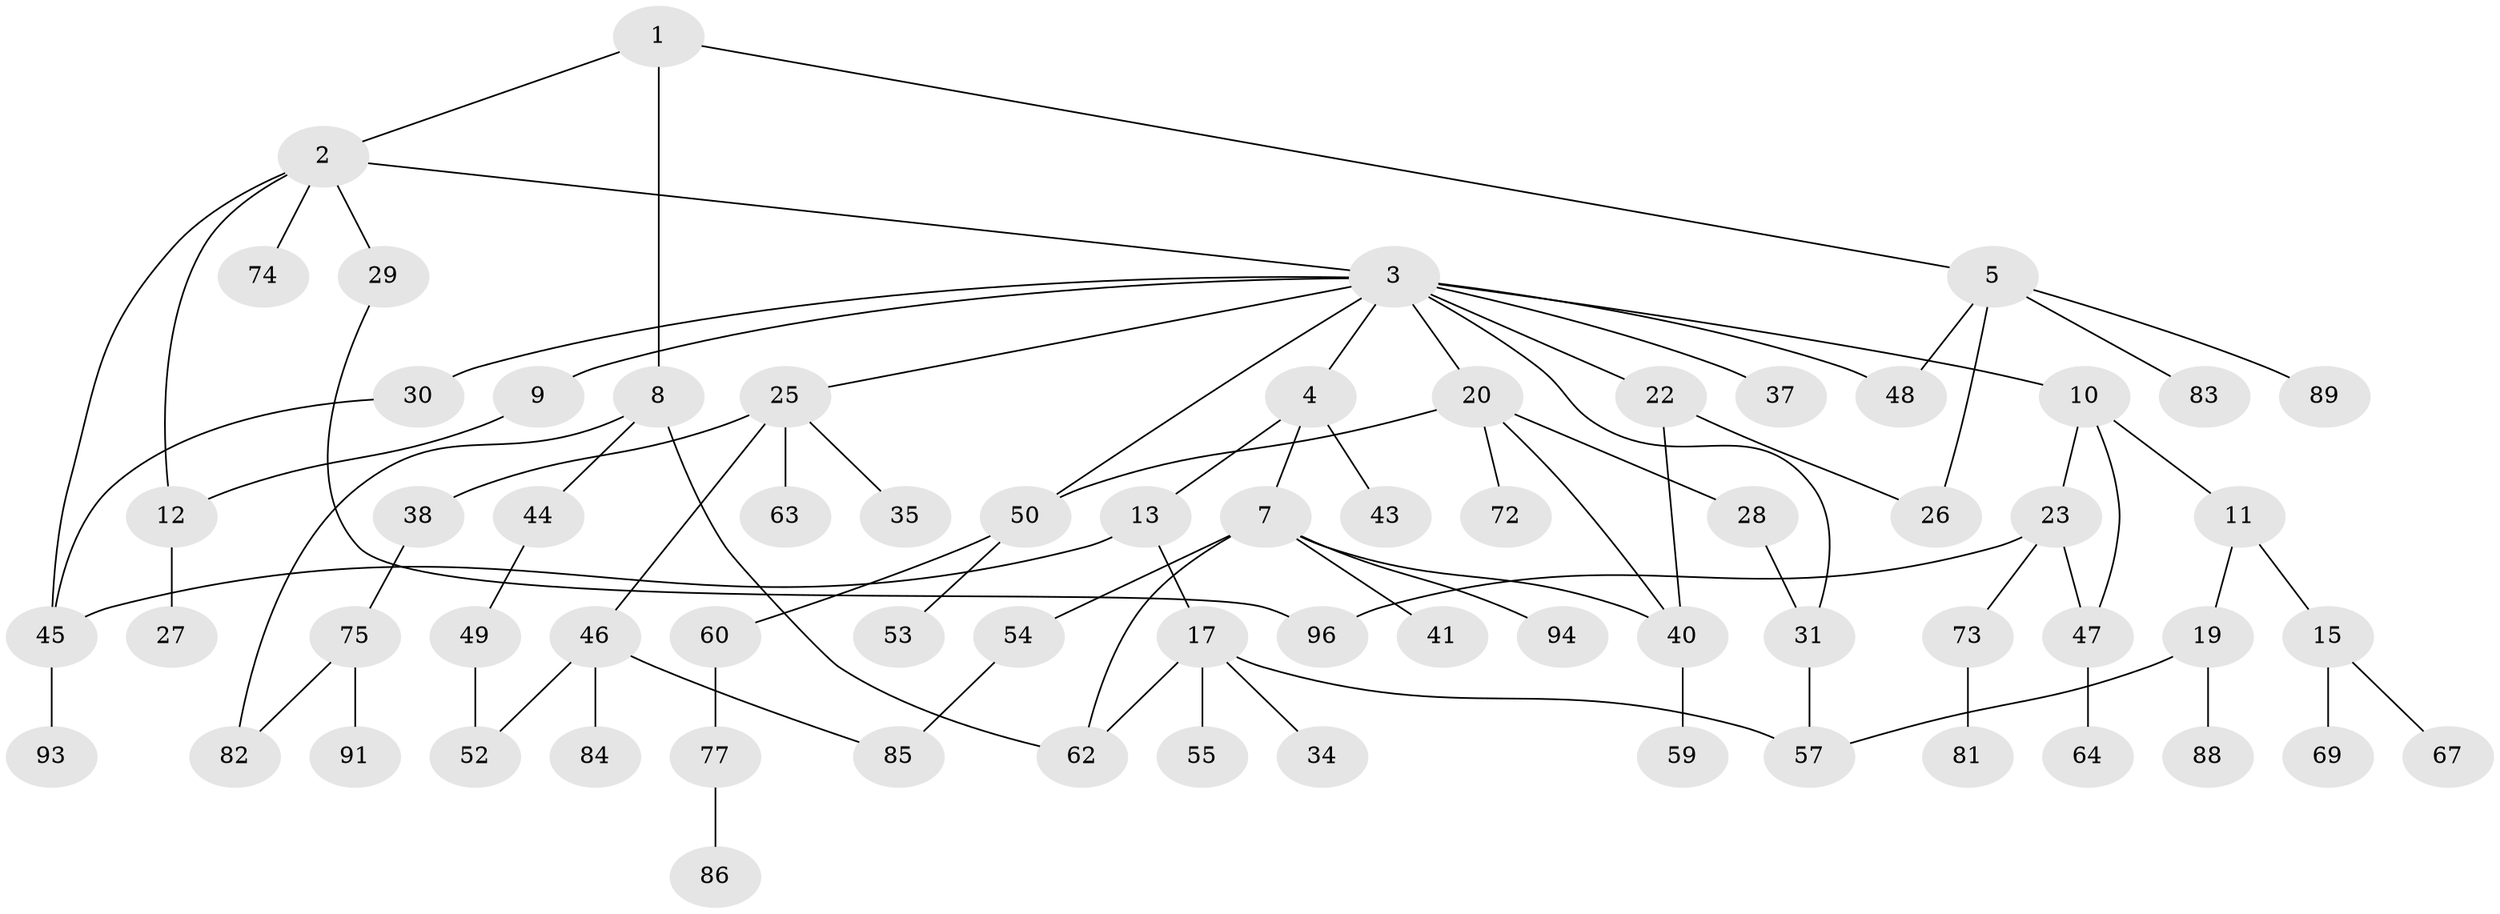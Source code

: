 // Generated by graph-tools (version 1.1) at 2025/51/02/27/25 19:51:35]
// undirected, 68 vertices, 85 edges
graph export_dot {
graph [start="1"]
  node [color=gray90,style=filled];
  1;
  2 [super="+36"];
  3 [super="+6"];
  4 [super="+87"];
  5 [super="+21"];
  7 [super="+16"];
  8 [super="+24"];
  9 [super="+33"];
  10 [super="+14"];
  11;
  12 [super="+79"];
  13;
  15 [super="+56"];
  17 [super="+18"];
  19 [super="+78"];
  20 [super="+32"];
  22 [super="+68"];
  23 [super="+71"];
  25 [super="+90"];
  26;
  27;
  28;
  29 [super="+42"];
  30 [super="+92"];
  31 [super="+61"];
  34;
  35;
  37;
  38 [super="+39"];
  40 [super="+97"];
  41;
  43;
  44;
  45 [super="+58"];
  46 [super="+65"];
  47;
  48;
  49;
  50 [super="+51"];
  52 [super="+70"];
  53;
  54 [super="+95"];
  55;
  57 [super="+66"];
  59;
  60;
  62 [super="+98"];
  63;
  64;
  67;
  69;
  72;
  73;
  74 [super="+76"];
  75;
  77 [super="+80"];
  81;
  82;
  83;
  84;
  85;
  86;
  88;
  89;
  91;
  93;
  94;
  96;
  1 -- 2;
  1 -- 5;
  1 -- 8;
  2 -- 3;
  2 -- 29;
  2 -- 45;
  2 -- 12;
  2 -- 74;
  3 -- 4;
  3 -- 9;
  3 -- 20;
  3 -- 37;
  3 -- 31;
  3 -- 50;
  3 -- 48;
  3 -- 22;
  3 -- 25;
  3 -- 10;
  3 -- 30;
  4 -- 7;
  4 -- 13;
  4 -- 43;
  5 -- 26;
  5 -- 48;
  5 -- 89;
  5 -- 83;
  7 -- 41;
  7 -- 62;
  7 -- 94;
  7 -- 40;
  7 -- 54;
  8 -- 82;
  8 -- 44;
  8 -- 62;
  9 -- 12;
  10 -- 11;
  10 -- 23;
  10 -- 47;
  11 -- 15;
  11 -- 19;
  12 -- 27;
  13 -- 17;
  13 -- 45;
  15 -- 67;
  15 -- 69;
  17 -- 34;
  17 -- 55;
  17 -- 57;
  17 -- 62;
  19 -- 88;
  19 -- 57;
  20 -- 28;
  20 -- 40;
  20 -- 72;
  20 -- 50;
  22 -- 40;
  22 -- 26;
  23 -- 96;
  23 -- 73;
  23 -- 47;
  25 -- 35;
  25 -- 38;
  25 -- 46;
  25 -- 63;
  28 -- 31;
  29 -- 96;
  30 -- 45;
  31 -- 57;
  38 -- 75;
  40 -- 59;
  44 -- 49;
  45 -- 93;
  46 -- 52;
  46 -- 85;
  46 -- 84;
  47 -- 64;
  49 -- 52;
  50 -- 60;
  50 -- 53;
  54 -- 85;
  60 -- 77;
  73 -- 81;
  75 -- 91;
  75 -- 82;
  77 -- 86;
}
